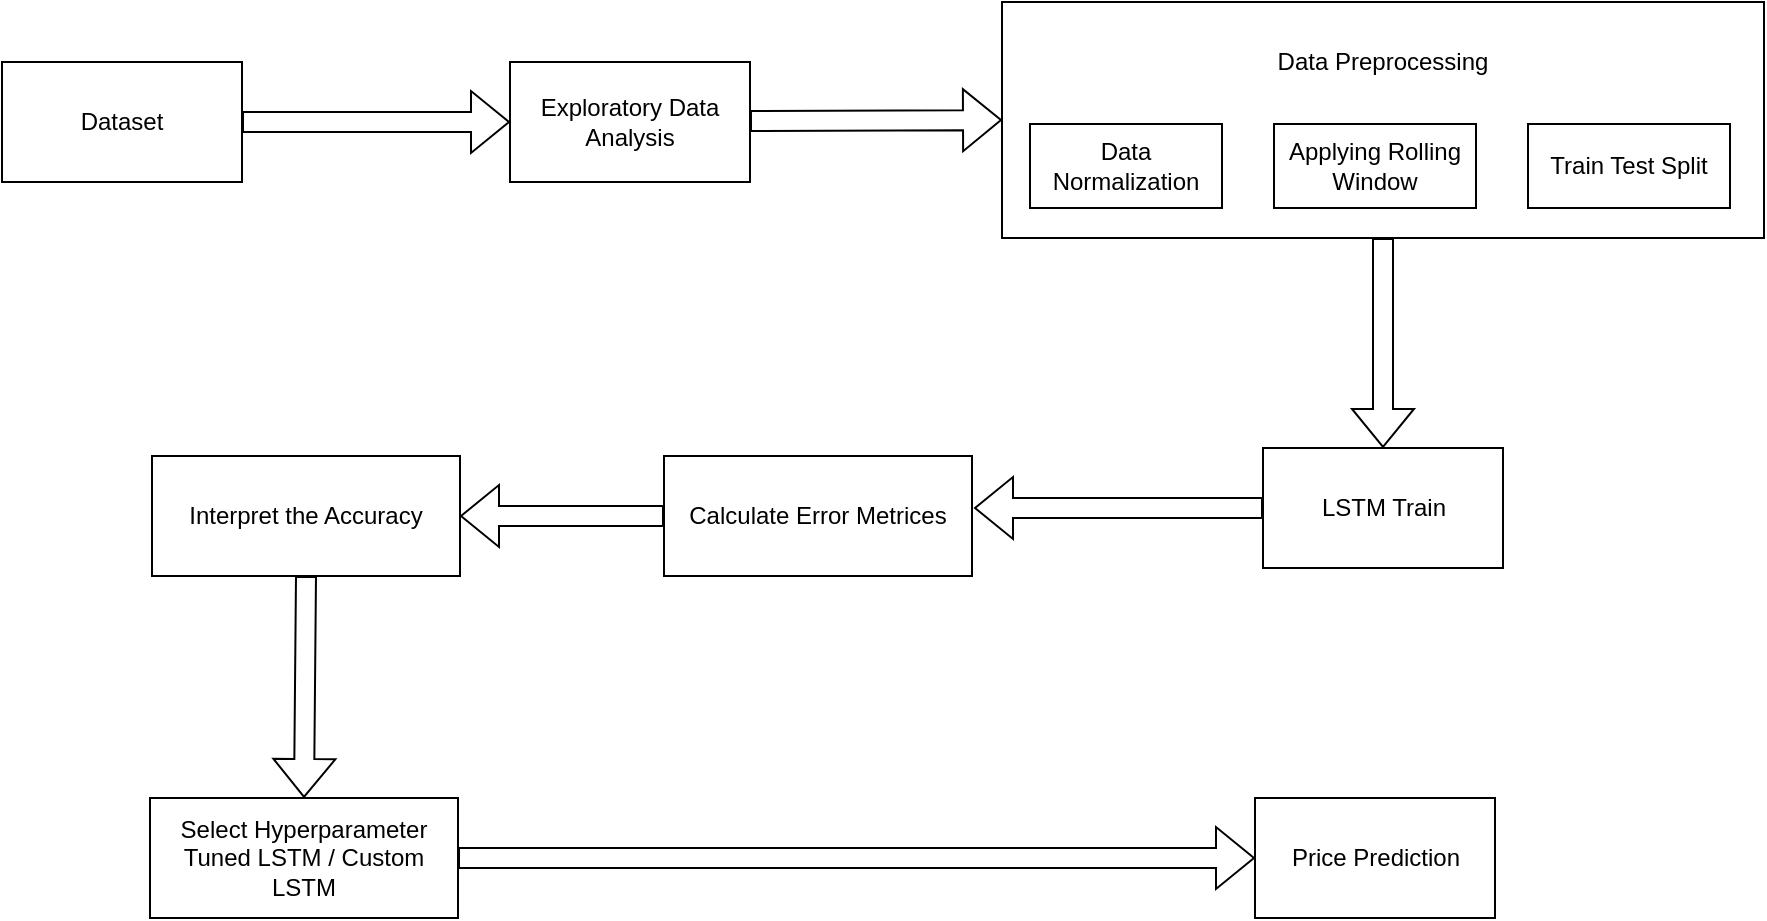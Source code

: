 <mxfile version="26.1.1">
  <diagram name="Page-1" id="PHwz6FvtfE1-0yBO9dZY">
    <mxGraphModel dx="1050" dy="569" grid="0" gridSize="10" guides="1" tooltips="1" connect="1" arrows="1" fold="1" page="0" pageScale="1" pageWidth="1169" pageHeight="1654" math="0" shadow="0">
      <root>
        <mxCell id="0" />
        <mxCell id="1" parent="0" />
        <mxCell id="bxF-8wf5p9LskMn4UwH6-1" value="Dataset" style="rounded=0;whiteSpace=wrap;html=1;" vertex="1" parent="1">
          <mxGeometry x="113" y="143" width="120" height="60" as="geometry" />
        </mxCell>
        <mxCell id="bxF-8wf5p9LskMn4UwH6-50" value="Exploratory Data Analysis" style="rounded=0;whiteSpace=wrap;html=1;" vertex="1" parent="1">
          <mxGeometry x="367" y="143" width="120" height="60" as="geometry" />
        </mxCell>
        <mxCell id="bxF-8wf5p9LskMn4UwH6-51" value="" style="rounded=0;whiteSpace=wrap;html=1;" vertex="1" parent="1">
          <mxGeometry x="613" y="113" width="381" height="118" as="geometry" />
        </mxCell>
        <mxCell id="bxF-8wf5p9LskMn4UwH6-52" value="LSTM Train" style="rounded=0;whiteSpace=wrap;html=1;" vertex="1" parent="1">
          <mxGeometry x="743.5" y="336" width="120" height="60" as="geometry" />
        </mxCell>
        <mxCell id="bxF-8wf5p9LskMn4UwH6-53" value="Interpret the Accuracy" style="rounded=0;whiteSpace=wrap;html=1;" vertex="1" parent="1">
          <mxGeometry x="188" y="340" width="154" height="60" as="geometry" />
        </mxCell>
        <mxCell id="bxF-8wf5p9LskMn4UwH6-54" value="Price Prediction" style="rounded=0;whiteSpace=wrap;html=1;" vertex="1" parent="1">
          <mxGeometry x="739.5" y="511" width="120" height="60" as="geometry" />
        </mxCell>
        <mxCell id="bxF-8wf5p9LskMn4UwH6-55" value="Select Hyperparameter Tuned LSTM / Custom LSTM" style="rounded=0;whiteSpace=wrap;html=1;" vertex="1" parent="1">
          <mxGeometry x="187" y="511" width="154" height="60" as="geometry" />
        </mxCell>
        <mxCell id="bxF-8wf5p9LskMn4UwH6-58" value="Data Preprocessing" style="text;html=1;align=center;verticalAlign=middle;whiteSpace=wrap;rounded=0;" vertex="1" parent="1">
          <mxGeometry x="727" y="128" width="153" height="30" as="geometry" />
        </mxCell>
        <mxCell id="bxF-8wf5p9LskMn4UwH6-59" value="Data Normalization" style="rounded=0;whiteSpace=wrap;html=1;" vertex="1" parent="1">
          <mxGeometry x="627" y="174" width="96" height="42" as="geometry" />
        </mxCell>
        <mxCell id="bxF-8wf5p9LskMn4UwH6-60" value="Applying Rolling Window" style="rounded=0;whiteSpace=wrap;html=1;" vertex="1" parent="1">
          <mxGeometry x="749" y="174" width="101" height="42" as="geometry" />
        </mxCell>
        <mxCell id="bxF-8wf5p9LskMn4UwH6-61" value="Train Test Split" style="rounded=0;whiteSpace=wrap;html=1;" vertex="1" parent="1">
          <mxGeometry x="876" y="174" width="101" height="42" as="geometry" />
        </mxCell>
        <mxCell id="bxF-8wf5p9LskMn4UwH6-62" value="" style="shape=flexArrow;endArrow=classic;html=1;rounded=0;exitX=1;exitY=0.5;exitDx=0;exitDy=0;entryX=0;entryY=0.5;entryDx=0;entryDy=0;" edge="1" parent="1" source="bxF-8wf5p9LskMn4UwH6-1" target="bxF-8wf5p9LskMn4UwH6-50">
          <mxGeometry width="50" height="50" relative="1" as="geometry">
            <mxPoint x="551" y="309" as="sourcePoint" />
            <mxPoint x="601" y="259" as="targetPoint" />
          </mxGeometry>
        </mxCell>
        <mxCell id="bxF-8wf5p9LskMn4UwH6-63" value="" style="shape=flexArrow;endArrow=classic;html=1;rounded=0;exitX=1;exitY=0.5;exitDx=0;exitDy=0;entryX=0;entryY=0.5;entryDx=0;entryDy=0;" edge="1" parent="1" target="bxF-8wf5p9LskMn4UwH6-51">
          <mxGeometry width="50" height="50" relative="1" as="geometry">
            <mxPoint x="487" y="172.5" as="sourcePoint" />
            <mxPoint x="611" y="175" as="targetPoint" />
          </mxGeometry>
        </mxCell>
        <mxCell id="bxF-8wf5p9LskMn4UwH6-64" value="" style="shape=flexArrow;endArrow=classic;html=1;rounded=0;entryX=0.5;entryY=0;entryDx=0;entryDy=0;exitX=0.5;exitY=1;exitDx=0;exitDy=0;" edge="1" parent="1" source="bxF-8wf5p9LskMn4UwH6-51" target="bxF-8wf5p9LskMn4UwH6-52">
          <mxGeometry width="50" height="50" relative="1" as="geometry">
            <mxPoint x="551" y="409" as="sourcePoint" />
            <mxPoint x="601" y="359" as="targetPoint" />
          </mxGeometry>
        </mxCell>
        <mxCell id="bxF-8wf5p9LskMn4UwH6-65" value="" style="shape=flexArrow;endArrow=classic;html=1;rounded=0;exitX=0;exitY=0.5;exitDx=0;exitDy=0;" edge="1" parent="1" source="bxF-8wf5p9LskMn4UwH6-52">
          <mxGeometry width="50" height="50" relative="1" as="geometry">
            <mxPoint x="655" y="390" as="sourcePoint" />
            <mxPoint x="599" y="366" as="targetPoint" />
          </mxGeometry>
        </mxCell>
        <mxCell id="bxF-8wf5p9LskMn4UwH6-66" value="" style="shape=flexArrow;endArrow=classic;html=1;rounded=0;entryX=0.5;entryY=0;entryDx=0;entryDy=0;exitX=0.5;exitY=1;exitDx=0;exitDy=0;" edge="1" parent="1" source="bxF-8wf5p9LskMn4UwH6-53" target="bxF-8wf5p9LskMn4UwH6-55">
          <mxGeometry width="50" height="50" relative="1" as="geometry">
            <mxPoint x="56" y="469" as="sourcePoint" />
            <mxPoint x="106" y="419" as="targetPoint" />
          </mxGeometry>
        </mxCell>
        <mxCell id="bxF-8wf5p9LskMn4UwH6-67" value="" style="shape=flexArrow;endArrow=classic;html=1;rounded=0;entryX=0;entryY=0.5;entryDx=0;entryDy=0;exitX=1;exitY=0.5;exitDx=0;exitDy=0;" edge="1" parent="1" source="bxF-8wf5p9LskMn4UwH6-55" target="bxF-8wf5p9LskMn4UwH6-54">
          <mxGeometry width="50" height="50" relative="1" as="geometry">
            <mxPoint x="585" y="547" as="sourcePoint" />
            <mxPoint x="635" y="497" as="targetPoint" />
          </mxGeometry>
        </mxCell>
        <mxCell id="bxF-8wf5p9LskMn4UwH6-68" value="Calculate Error Metrices" style="rounded=0;whiteSpace=wrap;html=1;" vertex="1" parent="1">
          <mxGeometry x="444" y="340" width="154" height="60" as="geometry" />
        </mxCell>
        <mxCell id="bxF-8wf5p9LskMn4UwH6-69" value="" style="shape=flexArrow;endArrow=classic;html=1;rounded=0;exitX=0;exitY=0.5;exitDx=0;exitDy=0;entryX=1;entryY=0.5;entryDx=0;entryDy=0;" edge="1" parent="1" source="bxF-8wf5p9LskMn4UwH6-68" target="bxF-8wf5p9LskMn4UwH6-53">
          <mxGeometry width="50" height="50" relative="1" as="geometry">
            <mxPoint x="484" y="362" as="sourcePoint" />
            <mxPoint x="339" y="362" as="targetPoint" />
          </mxGeometry>
        </mxCell>
      </root>
    </mxGraphModel>
  </diagram>
</mxfile>
